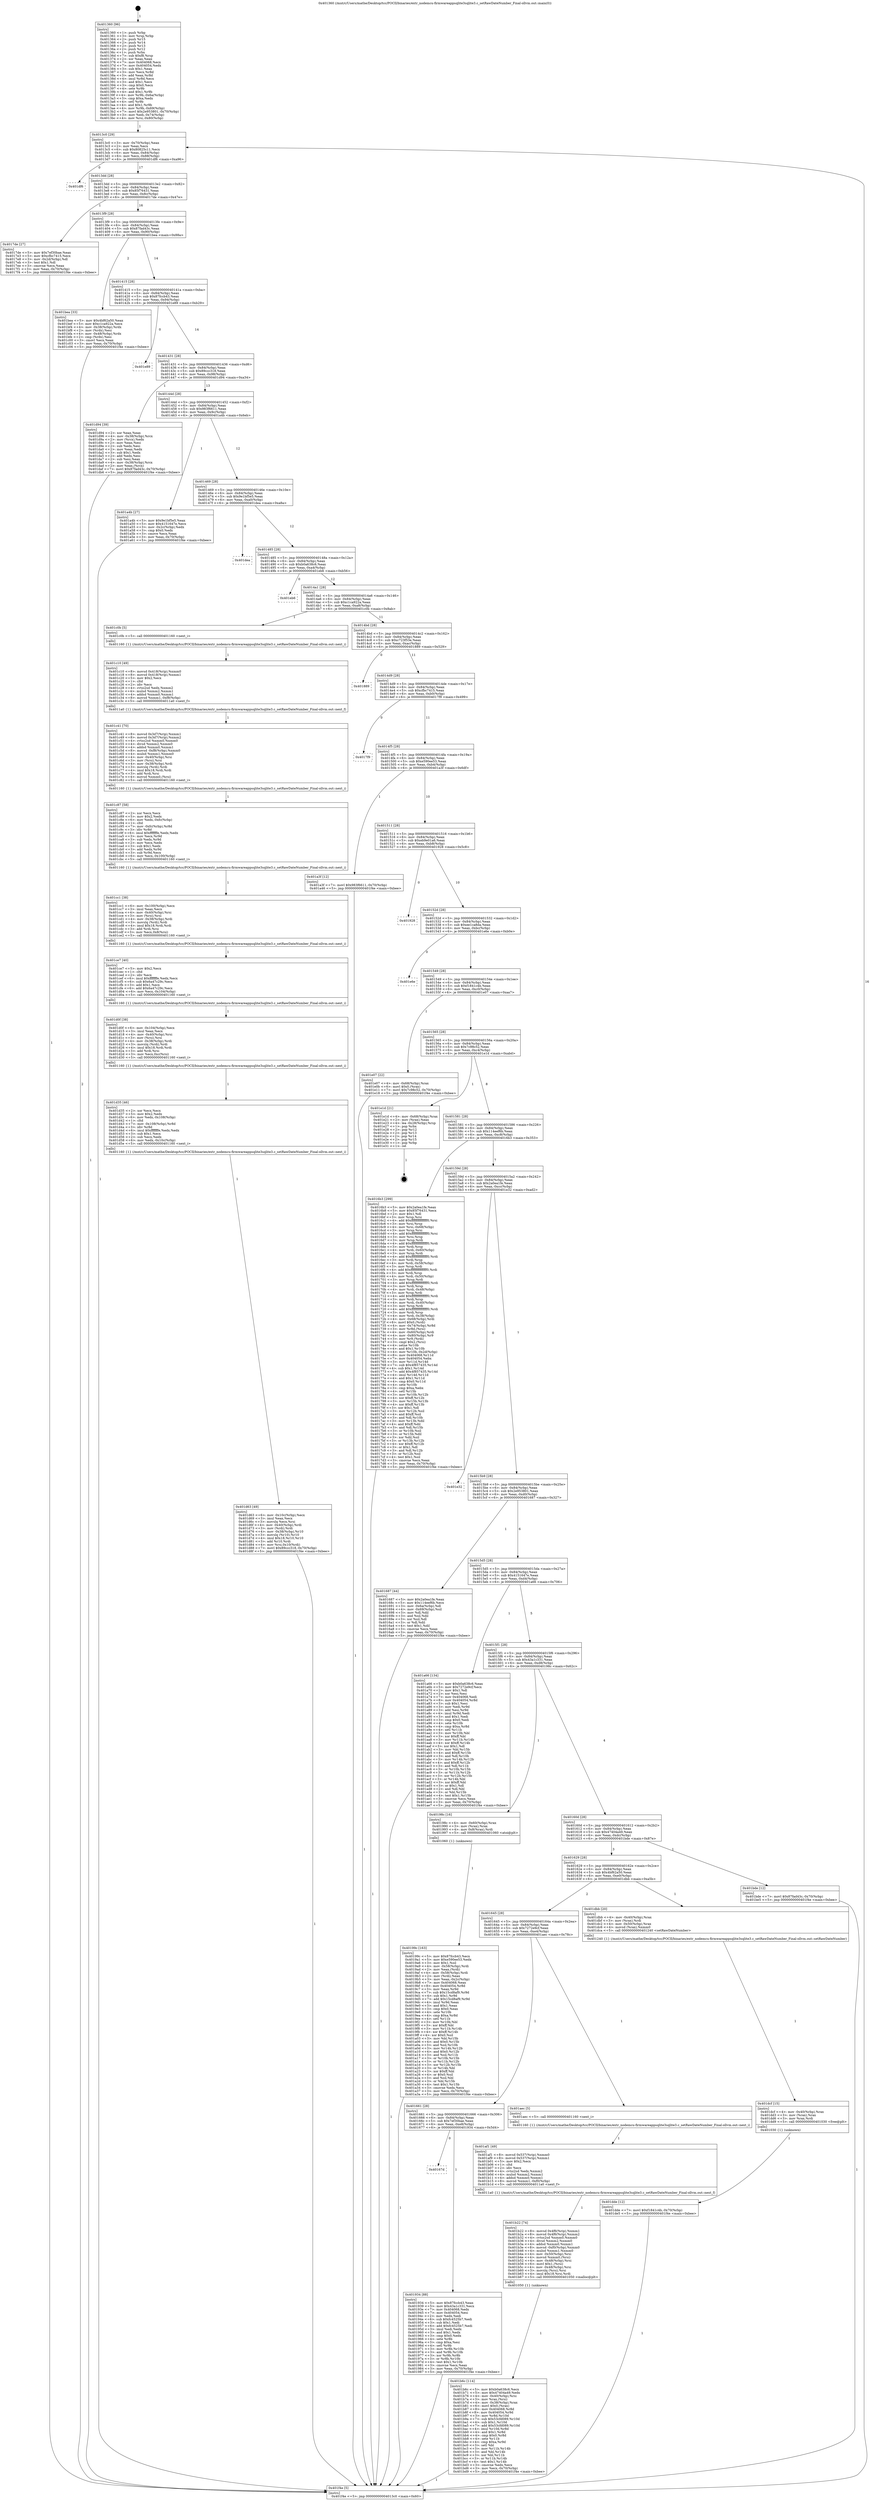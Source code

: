 digraph "0x401360" {
  label = "0x401360 (/mnt/c/Users/mathe/Desktop/tcc/POCII/binaries/extr_nodemcu-firmwareappsqlite3sqlite3.c_setRawDateNumber_Final-ollvm.out::main(0))"
  labelloc = "t"
  node[shape=record]

  Entry [label="",width=0.3,height=0.3,shape=circle,fillcolor=black,style=filled]
  "0x4013c0" [label="{
     0x4013c0 [29]\l
     | [instrs]\l
     &nbsp;&nbsp;0x4013c0 \<+3\>: mov -0x70(%rbp),%eax\l
     &nbsp;&nbsp;0x4013c3 \<+2\>: mov %eax,%ecx\l
     &nbsp;&nbsp;0x4013c5 \<+6\>: sub $0x80825c11,%ecx\l
     &nbsp;&nbsp;0x4013cb \<+6\>: mov %eax,-0x84(%rbp)\l
     &nbsp;&nbsp;0x4013d1 \<+6\>: mov %ecx,-0x88(%rbp)\l
     &nbsp;&nbsp;0x4013d7 \<+6\>: je 0000000000401df6 \<main+0xa96\>\l
  }"]
  "0x401df6" [label="{
     0x401df6\l
  }", style=dashed]
  "0x4013dd" [label="{
     0x4013dd [28]\l
     | [instrs]\l
     &nbsp;&nbsp;0x4013dd \<+5\>: jmp 00000000004013e2 \<main+0x82\>\l
     &nbsp;&nbsp;0x4013e2 \<+6\>: mov -0x84(%rbp),%eax\l
     &nbsp;&nbsp;0x4013e8 \<+5\>: sub $0x85f76431,%eax\l
     &nbsp;&nbsp;0x4013ed \<+6\>: mov %eax,-0x8c(%rbp)\l
     &nbsp;&nbsp;0x4013f3 \<+6\>: je 00000000004017de \<main+0x47e\>\l
  }"]
  Exit [label="",width=0.3,height=0.3,shape=circle,fillcolor=black,style=filled,peripheries=2]
  "0x4017de" [label="{
     0x4017de [27]\l
     | [instrs]\l
     &nbsp;&nbsp;0x4017de \<+5\>: mov $0x7ef30bae,%eax\l
     &nbsp;&nbsp;0x4017e3 \<+5\>: mov $0xcfbc7415,%ecx\l
     &nbsp;&nbsp;0x4017e8 \<+3\>: mov -0x2d(%rbp),%dl\l
     &nbsp;&nbsp;0x4017eb \<+3\>: test $0x1,%dl\l
     &nbsp;&nbsp;0x4017ee \<+3\>: cmovne %ecx,%eax\l
     &nbsp;&nbsp;0x4017f1 \<+3\>: mov %eax,-0x70(%rbp)\l
     &nbsp;&nbsp;0x4017f4 \<+5\>: jmp 0000000000401f4e \<main+0xbee\>\l
  }"]
  "0x4013f9" [label="{
     0x4013f9 [28]\l
     | [instrs]\l
     &nbsp;&nbsp;0x4013f9 \<+5\>: jmp 00000000004013fe \<main+0x9e\>\l
     &nbsp;&nbsp;0x4013fe \<+6\>: mov -0x84(%rbp),%eax\l
     &nbsp;&nbsp;0x401404 \<+5\>: sub $0x87fad43c,%eax\l
     &nbsp;&nbsp;0x401409 \<+6\>: mov %eax,-0x90(%rbp)\l
     &nbsp;&nbsp;0x40140f \<+6\>: je 0000000000401bea \<main+0x88a\>\l
  }"]
  "0x401dde" [label="{
     0x401dde [12]\l
     | [instrs]\l
     &nbsp;&nbsp;0x401dde \<+7\>: movl $0xf1841c4b,-0x70(%rbp)\l
     &nbsp;&nbsp;0x401de5 \<+5\>: jmp 0000000000401f4e \<main+0xbee\>\l
  }"]
  "0x401bea" [label="{
     0x401bea [33]\l
     | [instrs]\l
     &nbsp;&nbsp;0x401bea \<+5\>: mov $0x4bf62a50,%eax\l
     &nbsp;&nbsp;0x401bef \<+5\>: mov $0xc1ca922a,%ecx\l
     &nbsp;&nbsp;0x401bf4 \<+4\>: mov -0x38(%rbp),%rdx\l
     &nbsp;&nbsp;0x401bf8 \<+2\>: mov (%rdx),%esi\l
     &nbsp;&nbsp;0x401bfa \<+4\>: mov -0x48(%rbp),%rdx\l
     &nbsp;&nbsp;0x401bfe \<+2\>: cmp (%rdx),%esi\l
     &nbsp;&nbsp;0x401c00 \<+3\>: cmovl %ecx,%eax\l
     &nbsp;&nbsp;0x401c03 \<+3\>: mov %eax,-0x70(%rbp)\l
     &nbsp;&nbsp;0x401c06 \<+5\>: jmp 0000000000401f4e \<main+0xbee\>\l
  }"]
  "0x401415" [label="{
     0x401415 [28]\l
     | [instrs]\l
     &nbsp;&nbsp;0x401415 \<+5\>: jmp 000000000040141a \<main+0xba\>\l
     &nbsp;&nbsp;0x40141a \<+6\>: mov -0x84(%rbp),%eax\l
     &nbsp;&nbsp;0x401420 \<+5\>: sub $0x87fccb43,%eax\l
     &nbsp;&nbsp;0x401425 \<+6\>: mov %eax,-0x94(%rbp)\l
     &nbsp;&nbsp;0x40142b \<+6\>: je 0000000000401e89 \<main+0xb29\>\l
  }"]
  "0x401dcf" [label="{
     0x401dcf [15]\l
     | [instrs]\l
     &nbsp;&nbsp;0x401dcf \<+4\>: mov -0x40(%rbp),%rax\l
     &nbsp;&nbsp;0x401dd3 \<+3\>: mov (%rax),%rax\l
     &nbsp;&nbsp;0x401dd6 \<+3\>: mov %rax,%rdi\l
     &nbsp;&nbsp;0x401dd9 \<+5\>: call 0000000000401030 \<free@plt\>\l
     | [calls]\l
     &nbsp;&nbsp;0x401030 \{1\} (unknown)\l
  }"]
  "0x401e89" [label="{
     0x401e89\l
  }", style=dashed]
  "0x401431" [label="{
     0x401431 [28]\l
     | [instrs]\l
     &nbsp;&nbsp;0x401431 \<+5\>: jmp 0000000000401436 \<main+0xd6\>\l
     &nbsp;&nbsp;0x401436 \<+6\>: mov -0x84(%rbp),%eax\l
     &nbsp;&nbsp;0x40143c \<+5\>: sub $0x89ccc318,%eax\l
     &nbsp;&nbsp;0x401441 \<+6\>: mov %eax,-0x98(%rbp)\l
     &nbsp;&nbsp;0x401447 \<+6\>: je 0000000000401d94 \<main+0xa34\>\l
  }"]
  "0x401d63" [label="{
     0x401d63 [49]\l
     | [instrs]\l
     &nbsp;&nbsp;0x401d63 \<+6\>: mov -0x10c(%rbp),%ecx\l
     &nbsp;&nbsp;0x401d69 \<+3\>: imul %eax,%ecx\l
     &nbsp;&nbsp;0x401d6c \<+3\>: movslq %ecx,%rsi\l
     &nbsp;&nbsp;0x401d6f \<+4\>: mov -0x40(%rbp),%rdi\l
     &nbsp;&nbsp;0x401d73 \<+3\>: mov (%rdi),%rdi\l
     &nbsp;&nbsp;0x401d76 \<+4\>: mov -0x38(%rbp),%r10\l
     &nbsp;&nbsp;0x401d7a \<+3\>: movslq (%r10),%r10\l
     &nbsp;&nbsp;0x401d7d \<+4\>: imul $0x18,%r10,%r10\l
     &nbsp;&nbsp;0x401d81 \<+3\>: add %r10,%rdi\l
     &nbsp;&nbsp;0x401d84 \<+4\>: mov %rsi,0x10(%rdi)\l
     &nbsp;&nbsp;0x401d88 \<+7\>: movl $0x89ccc318,-0x70(%rbp)\l
     &nbsp;&nbsp;0x401d8f \<+5\>: jmp 0000000000401f4e \<main+0xbee\>\l
  }"]
  "0x401d94" [label="{
     0x401d94 [39]\l
     | [instrs]\l
     &nbsp;&nbsp;0x401d94 \<+2\>: xor %eax,%eax\l
     &nbsp;&nbsp;0x401d96 \<+4\>: mov -0x38(%rbp),%rcx\l
     &nbsp;&nbsp;0x401d9a \<+2\>: mov (%rcx),%edx\l
     &nbsp;&nbsp;0x401d9c \<+2\>: mov %eax,%esi\l
     &nbsp;&nbsp;0x401d9e \<+2\>: sub %edx,%esi\l
     &nbsp;&nbsp;0x401da0 \<+2\>: mov %eax,%edx\l
     &nbsp;&nbsp;0x401da2 \<+3\>: sub $0x1,%edx\l
     &nbsp;&nbsp;0x401da5 \<+2\>: add %edx,%esi\l
     &nbsp;&nbsp;0x401da7 \<+2\>: sub %esi,%eax\l
     &nbsp;&nbsp;0x401da9 \<+4\>: mov -0x38(%rbp),%rcx\l
     &nbsp;&nbsp;0x401dad \<+2\>: mov %eax,(%rcx)\l
     &nbsp;&nbsp;0x401daf \<+7\>: movl $0x87fad43c,-0x70(%rbp)\l
     &nbsp;&nbsp;0x401db6 \<+5\>: jmp 0000000000401f4e \<main+0xbee\>\l
  }"]
  "0x40144d" [label="{
     0x40144d [28]\l
     | [instrs]\l
     &nbsp;&nbsp;0x40144d \<+5\>: jmp 0000000000401452 \<main+0xf2\>\l
     &nbsp;&nbsp;0x401452 \<+6\>: mov -0x84(%rbp),%eax\l
     &nbsp;&nbsp;0x401458 \<+5\>: sub $0x983f6611,%eax\l
     &nbsp;&nbsp;0x40145d \<+6\>: mov %eax,-0x9c(%rbp)\l
     &nbsp;&nbsp;0x401463 \<+6\>: je 0000000000401a4b \<main+0x6eb\>\l
  }"]
  "0x401d35" [label="{
     0x401d35 [46]\l
     | [instrs]\l
     &nbsp;&nbsp;0x401d35 \<+2\>: xor %ecx,%ecx\l
     &nbsp;&nbsp;0x401d37 \<+5\>: mov $0x2,%edx\l
     &nbsp;&nbsp;0x401d3c \<+6\>: mov %edx,-0x108(%rbp)\l
     &nbsp;&nbsp;0x401d42 \<+1\>: cltd\l
     &nbsp;&nbsp;0x401d43 \<+7\>: mov -0x108(%rbp),%r8d\l
     &nbsp;&nbsp;0x401d4a \<+3\>: idiv %r8d\l
     &nbsp;&nbsp;0x401d4d \<+6\>: imul $0xfffffffe,%edx,%edx\l
     &nbsp;&nbsp;0x401d53 \<+3\>: sub $0x1,%ecx\l
     &nbsp;&nbsp;0x401d56 \<+2\>: sub %ecx,%edx\l
     &nbsp;&nbsp;0x401d58 \<+6\>: mov %edx,-0x10c(%rbp)\l
     &nbsp;&nbsp;0x401d5e \<+5\>: call 0000000000401160 \<next_i\>\l
     | [calls]\l
     &nbsp;&nbsp;0x401160 \{1\} (/mnt/c/Users/mathe/Desktop/tcc/POCII/binaries/extr_nodemcu-firmwareappsqlite3sqlite3.c_setRawDateNumber_Final-ollvm.out::next_i)\l
  }"]
  "0x401a4b" [label="{
     0x401a4b [27]\l
     | [instrs]\l
     &nbsp;&nbsp;0x401a4b \<+5\>: mov $0x9e1bf5e5,%eax\l
     &nbsp;&nbsp;0x401a50 \<+5\>: mov $0x4151647e,%ecx\l
     &nbsp;&nbsp;0x401a55 \<+3\>: mov -0x2c(%rbp),%edx\l
     &nbsp;&nbsp;0x401a58 \<+3\>: cmp $0x0,%edx\l
     &nbsp;&nbsp;0x401a5b \<+3\>: cmove %ecx,%eax\l
     &nbsp;&nbsp;0x401a5e \<+3\>: mov %eax,-0x70(%rbp)\l
     &nbsp;&nbsp;0x401a61 \<+5\>: jmp 0000000000401f4e \<main+0xbee\>\l
  }"]
  "0x401469" [label="{
     0x401469 [28]\l
     | [instrs]\l
     &nbsp;&nbsp;0x401469 \<+5\>: jmp 000000000040146e \<main+0x10e\>\l
     &nbsp;&nbsp;0x40146e \<+6\>: mov -0x84(%rbp),%eax\l
     &nbsp;&nbsp;0x401474 \<+5\>: sub $0x9e1bf5e5,%eax\l
     &nbsp;&nbsp;0x401479 \<+6\>: mov %eax,-0xa0(%rbp)\l
     &nbsp;&nbsp;0x40147f \<+6\>: je 0000000000401dea \<main+0xa8a\>\l
  }"]
  "0x401d0f" [label="{
     0x401d0f [38]\l
     | [instrs]\l
     &nbsp;&nbsp;0x401d0f \<+6\>: mov -0x104(%rbp),%ecx\l
     &nbsp;&nbsp;0x401d15 \<+3\>: imul %eax,%ecx\l
     &nbsp;&nbsp;0x401d18 \<+4\>: mov -0x40(%rbp),%rsi\l
     &nbsp;&nbsp;0x401d1c \<+3\>: mov (%rsi),%rsi\l
     &nbsp;&nbsp;0x401d1f \<+4\>: mov -0x38(%rbp),%rdi\l
     &nbsp;&nbsp;0x401d23 \<+3\>: movslq (%rdi),%rdi\l
     &nbsp;&nbsp;0x401d26 \<+4\>: imul $0x18,%rdi,%rdi\l
     &nbsp;&nbsp;0x401d2a \<+3\>: add %rdi,%rsi\l
     &nbsp;&nbsp;0x401d2d \<+3\>: mov %ecx,0xc(%rsi)\l
     &nbsp;&nbsp;0x401d30 \<+5\>: call 0000000000401160 \<next_i\>\l
     | [calls]\l
     &nbsp;&nbsp;0x401160 \{1\} (/mnt/c/Users/mathe/Desktop/tcc/POCII/binaries/extr_nodemcu-firmwareappsqlite3sqlite3.c_setRawDateNumber_Final-ollvm.out::next_i)\l
  }"]
  "0x401dea" [label="{
     0x401dea\l
  }", style=dashed]
  "0x401485" [label="{
     0x401485 [28]\l
     | [instrs]\l
     &nbsp;&nbsp;0x401485 \<+5\>: jmp 000000000040148a \<main+0x12a\>\l
     &nbsp;&nbsp;0x40148a \<+6\>: mov -0x84(%rbp),%eax\l
     &nbsp;&nbsp;0x401490 \<+5\>: sub $0xb0a638c6,%eax\l
     &nbsp;&nbsp;0x401495 \<+6\>: mov %eax,-0xa4(%rbp)\l
     &nbsp;&nbsp;0x40149b \<+6\>: je 0000000000401eb6 \<main+0xb56\>\l
  }"]
  "0x401ce7" [label="{
     0x401ce7 [40]\l
     | [instrs]\l
     &nbsp;&nbsp;0x401ce7 \<+5\>: mov $0x2,%ecx\l
     &nbsp;&nbsp;0x401cec \<+1\>: cltd\l
     &nbsp;&nbsp;0x401ced \<+2\>: idiv %ecx\l
     &nbsp;&nbsp;0x401cef \<+6\>: imul $0xfffffffe,%edx,%ecx\l
     &nbsp;&nbsp;0x401cf5 \<+6\>: sub $0x6a47c29c,%ecx\l
     &nbsp;&nbsp;0x401cfb \<+3\>: add $0x1,%ecx\l
     &nbsp;&nbsp;0x401cfe \<+6\>: add $0x6a47c29c,%ecx\l
     &nbsp;&nbsp;0x401d04 \<+6\>: mov %ecx,-0x104(%rbp)\l
     &nbsp;&nbsp;0x401d0a \<+5\>: call 0000000000401160 \<next_i\>\l
     | [calls]\l
     &nbsp;&nbsp;0x401160 \{1\} (/mnt/c/Users/mathe/Desktop/tcc/POCII/binaries/extr_nodemcu-firmwareappsqlite3sqlite3.c_setRawDateNumber_Final-ollvm.out::next_i)\l
  }"]
  "0x401eb6" [label="{
     0x401eb6\l
  }", style=dashed]
  "0x4014a1" [label="{
     0x4014a1 [28]\l
     | [instrs]\l
     &nbsp;&nbsp;0x4014a1 \<+5\>: jmp 00000000004014a6 \<main+0x146\>\l
     &nbsp;&nbsp;0x4014a6 \<+6\>: mov -0x84(%rbp),%eax\l
     &nbsp;&nbsp;0x4014ac \<+5\>: sub $0xc1ca922a,%eax\l
     &nbsp;&nbsp;0x4014b1 \<+6\>: mov %eax,-0xa8(%rbp)\l
     &nbsp;&nbsp;0x4014b7 \<+6\>: je 0000000000401c0b \<main+0x8ab\>\l
  }"]
  "0x401cc1" [label="{
     0x401cc1 [38]\l
     | [instrs]\l
     &nbsp;&nbsp;0x401cc1 \<+6\>: mov -0x100(%rbp),%ecx\l
     &nbsp;&nbsp;0x401cc7 \<+3\>: imul %eax,%ecx\l
     &nbsp;&nbsp;0x401cca \<+4\>: mov -0x40(%rbp),%rsi\l
     &nbsp;&nbsp;0x401cce \<+3\>: mov (%rsi),%rsi\l
     &nbsp;&nbsp;0x401cd1 \<+4\>: mov -0x38(%rbp),%rdi\l
     &nbsp;&nbsp;0x401cd5 \<+3\>: movslq (%rdi),%rdi\l
     &nbsp;&nbsp;0x401cd8 \<+4\>: imul $0x18,%rdi,%rdi\l
     &nbsp;&nbsp;0x401cdc \<+3\>: add %rdi,%rsi\l
     &nbsp;&nbsp;0x401cdf \<+3\>: mov %ecx,0x8(%rsi)\l
     &nbsp;&nbsp;0x401ce2 \<+5\>: call 0000000000401160 \<next_i\>\l
     | [calls]\l
     &nbsp;&nbsp;0x401160 \{1\} (/mnt/c/Users/mathe/Desktop/tcc/POCII/binaries/extr_nodemcu-firmwareappsqlite3sqlite3.c_setRawDateNumber_Final-ollvm.out::next_i)\l
  }"]
  "0x401c0b" [label="{
     0x401c0b [5]\l
     | [instrs]\l
     &nbsp;&nbsp;0x401c0b \<+5\>: call 0000000000401160 \<next_i\>\l
     | [calls]\l
     &nbsp;&nbsp;0x401160 \{1\} (/mnt/c/Users/mathe/Desktop/tcc/POCII/binaries/extr_nodemcu-firmwareappsqlite3sqlite3.c_setRawDateNumber_Final-ollvm.out::next_i)\l
  }"]
  "0x4014bd" [label="{
     0x4014bd [28]\l
     | [instrs]\l
     &nbsp;&nbsp;0x4014bd \<+5\>: jmp 00000000004014c2 \<main+0x162\>\l
     &nbsp;&nbsp;0x4014c2 \<+6\>: mov -0x84(%rbp),%eax\l
     &nbsp;&nbsp;0x4014c8 \<+5\>: sub $0xc723f53e,%eax\l
     &nbsp;&nbsp;0x4014cd \<+6\>: mov %eax,-0xac(%rbp)\l
     &nbsp;&nbsp;0x4014d3 \<+6\>: je 0000000000401889 \<main+0x529\>\l
  }"]
  "0x401c87" [label="{
     0x401c87 [58]\l
     | [instrs]\l
     &nbsp;&nbsp;0x401c87 \<+2\>: xor %ecx,%ecx\l
     &nbsp;&nbsp;0x401c89 \<+5\>: mov $0x2,%edx\l
     &nbsp;&nbsp;0x401c8e \<+6\>: mov %edx,-0xfc(%rbp)\l
     &nbsp;&nbsp;0x401c94 \<+1\>: cltd\l
     &nbsp;&nbsp;0x401c95 \<+7\>: mov -0xfc(%rbp),%r8d\l
     &nbsp;&nbsp;0x401c9c \<+3\>: idiv %r8d\l
     &nbsp;&nbsp;0x401c9f \<+6\>: imul $0xfffffffe,%edx,%edx\l
     &nbsp;&nbsp;0x401ca5 \<+3\>: mov %ecx,%r9d\l
     &nbsp;&nbsp;0x401ca8 \<+3\>: sub %edx,%r9d\l
     &nbsp;&nbsp;0x401cab \<+2\>: mov %ecx,%edx\l
     &nbsp;&nbsp;0x401cad \<+3\>: sub $0x1,%edx\l
     &nbsp;&nbsp;0x401cb0 \<+3\>: add %edx,%r9d\l
     &nbsp;&nbsp;0x401cb3 \<+3\>: sub %r9d,%ecx\l
     &nbsp;&nbsp;0x401cb6 \<+6\>: mov %ecx,-0x100(%rbp)\l
     &nbsp;&nbsp;0x401cbc \<+5\>: call 0000000000401160 \<next_i\>\l
     | [calls]\l
     &nbsp;&nbsp;0x401160 \{1\} (/mnt/c/Users/mathe/Desktop/tcc/POCII/binaries/extr_nodemcu-firmwareappsqlite3sqlite3.c_setRawDateNumber_Final-ollvm.out::next_i)\l
  }"]
  "0x401889" [label="{
     0x401889\l
  }", style=dashed]
  "0x4014d9" [label="{
     0x4014d9 [28]\l
     | [instrs]\l
     &nbsp;&nbsp;0x4014d9 \<+5\>: jmp 00000000004014de \<main+0x17e\>\l
     &nbsp;&nbsp;0x4014de \<+6\>: mov -0x84(%rbp),%eax\l
     &nbsp;&nbsp;0x4014e4 \<+5\>: sub $0xcfbc7415,%eax\l
     &nbsp;&nbsp;0x4014e9 \<+6\>: mov %eax,-0xb0(%rbp)\l
     &nbsp;&nbsp;0x4014ef \<+6\>: je 00000000004017f9 \<main+0x499\>\l
  }"]
  "0x401c41" [label="{
     0x401c41 [70]\l
     | [instrs]\l
     &nbsp;&nbsp;0x401c41 \<+8\>: movsd 0x3d7(%rip),%xmm1\l
     &nbsp;&nbsp;0x401c49 \<+8\>: movsd 0x3d7(%rip),%xmm2\l
     &nbsp;&nbsp;0x401c51 \<+4\>: cvtss2sd %xmm0,%xmm0\l
     &nbsp;&nbsp;0x401c55 \<+4\>: divsd %xmm2,%xmm0\l
     &nbsp;&nbsp;0x401c59 \<+4\>: addsd %xmm0,%xmm1\l
     &nbsp;&nbsp;0x401c5d \<+8\>: movsd -0xf8(%rbp),%xmm0\l
     &nbsp;&nbsp;0x401c65 \<+4\>: mulsd %xmm1,%xmm0\l
     &nbsp;&nbsp;0x401c69 \<+4\>: mov -0x40(%rbp),%rsi\l
     &nbsp;&nbsp;0x401c6d \<+3\>: mov (%rsi),%rsi\l
     &nbsp;&nbsp;0x401c70 \<+4\>: mov -0x38(%rbp),%rdi\l
     &nbsp;&nbsp;0x401c74 \<+3\>: movslq (%rdi),%rdi\l
     &nbsp;&nbsp;0x401c77 \<+4\>: imul $0x18,%rdi,%rdi\l
     &nbsp;&nbsp;0x401c7b \<+3\>: add %rdi,%rsi\l
     &nbsp;&nbsp;0x401c7e \<+4\>: movsd %xmm0,(%rsi)\l
     &nbsp;&nbsp;0x401c82 \<+5\>: call 0000000000401160 \<next_i\>\l
     | [calls]\l
     &nbsp;&nbsp;0x401160 \{1\} (/mnt/c/Users/mathe/Desktop/tcc/POCII/binaries/extr_nodemcu-firmwareappsqlite3sqlite3.c_setRawDateNumber_Final-ollvm.out::next_i)\l
  }"]
  "0x4017f9" [label="{
     0x4017f9\l
  }", style=dashed]
  "0x4014f5" [label="{
     0x4014f5 [28]\l
     | [instrs]\l
     &nbsp;&nbsp;0x4014f5 \<+5\>: jmp 00000000004014fa \<main+0x19a\>\l
     &nbsp;&nbsp;0x4014fa \<+6\>: mov -0x84(%rbp),%eax\l
     &nbsp;&nbsp;0x401500 \<+5\>: sub $0xe590ee53,%eax\l
     &nbsp;&nbsp;0x401505 \<+6\>: mov %eax,-0xb4(%rbp)\l
     &nbsp;&nbsp;0x40150b \<+6\>: je 0000000000401a3f \<main+0x6df\>\l
  }"]
  "0x401c10" [label="{
     0x401c10 [49]\l
     | [instrs]\l
     &nbsp;&nbsp;0x401c10 \<+8\>: movsd 0x418(%rip),%xmm0\l
     &nbsp;&nbsp;0x401c18 \<+8\>: movsd 0x418(%rip),%xmm1\l
     &nbsp;&nbsp;0x401c20 \<+5\>: mov $0x2,%ecx\l
     &nbsp;&nbsp;0x401c25 \<+1\>: cltd\l
     &nbsp;&nbsp;0x401c26 \<+2\>: idiv %ecx\l
     &nbsp;&nbsp;0x401c28 \<+4\>: cvtsi2sd %edx,%xmm2\l
     &nbsp;&nbsp;0x401c2c \<+4\>: mulsd %xmm2,%xmm1\l
     &nbsp;&nbsp;0x401c30 \<+4\>: addsd %xmm0,%xmm1\l
     &nbsp;&nbsp;0x401c34 \<+8\>: movsd %xmm1,-0xf8(%rbp)\l
     &nbsp;&nbsp;0x401c3c \<+5\>: call 00000000004011a0 \<next_f\>\l
     | [calls]\l
     &nbsp;&nbsp;0x4011a0 \{1\} (/mnt/c/Users/mathe/Desktop/tcc/POCII/binaries/extr_nodemcu-firmwareappsqlite3sqlite3.c_setRawDateNumber_Final-ollvm.out::next_f)\l
  }"]
  "0x401a3f" [label="{
     0x401a3f [12]\l
     | [instrs]\l
     &nbsp;&nbsp;0x401a3f \<+7\>: movl $0x983f6611,-0x70(%rbp)\l
     &nbsp;&nbsp;0x401a46 \<+5\>: jmp 0000000000401f4e \<main+0xbee\>\l
  }"]
  "0x401511" [label="{
     0x401511 [28]\l
     | [instrs]\l
     &nbsp;&nbsp;0x401511 \<+5\>: jmp 0000000000401516 \<main+0x1b6\>\l
     &nbsp;&nbsp;0x401516 \<+6\>: mov -0x84(%rbp),%eax\l
     &nbsp;&nbsp;0x40151c \<+5\>: sub $0xeb9e01a6,%eax\l
     &nbsp;&nbsp;0x401521 \<+6\>: mov %eax,-0xb8(%rbp)\l
     &nbsp;&nbsp;0x401527 \<+6\>: je 0000000000401928 \<main+0x5c8\>\l
  }"]
  "0x401b6c" [label="{
     0x401b6c [114]\l
     | [instrs]\l
     &nbsp;&nbsp;0x401b6c \<+5\>: mov $0xb0a638c6,%ecx\l
     &nbsp;&nbsp;0x401b71 \<+5\>: mov $0x47404a49,%edx\l
     &nbsp;&nbsp;0x401b76 \<+4\>: mov -0x40(%rbp),%rsi\l
     &nbsp;&nbsp;0x401b7a \<+3\>: mov %rax,(%rsi)\l
     &nbsp;&nbsp;0x401b7d \<+4\>: mov -0x38(%rbp),%rax\l
     &nbsp;&nbsp;0x401b81 \<+6\>: movl $0x0,(%rax)\l
     &nbsp;&nbsp;0x401b87 \<+8\>: mov 0x404068,%r8d\l
     &nbsp;&nbsp;0x401b8f \<+8\>: mov 0x404054,%r9d\l
     &nbsp;&nbsp;0x401b97 \<+3\>: mov %r8d,%r10d\l
     &nbsp;&nbsp;0x401b9a \<+7\>: sub $0x53cfd089,%r10d\l
     &nbsp;&nbsp;0x401ba1 \<+4\>: sub $0x1,%r10d\l
     &nbsp;&nbsp;0x401ba5 \<+7\>: add $0x53cfd089,%r10d\l
     &nbsp;&nbsp;0x401bac \<+4\>: imul %r10d,%r8d\l
     &nbsp;&nbsp;0x401bb0 \<+4\>: and $0x1,%r8d\l
     &nbsp;&nbsp;0x401bb4 \<+4\>: cmp $0x0,%r8d\l
     &nbsp;&nbsp;0x401bb8 \<+4\>: sete %r11b\l
     &nbsp;&nbsp;0x401bbc \<+4\>: cmp $0xa,%r9d\l
     &nbsp;&nbsp;0x401bc0 \<+3\>: setl %bl\l
     &nbsp;&nbsp;0x401bc3 \<+3\>: mov %r11b,%r14b\l
     &nbsp;&nbsp;0x401bc6 \<+3\>: and %bl,%r14b\l
     &nbsp;&nbsp;0x401bc9 \<+3\>: xor %bl,%r11b\l
     &nbsp;&nbsp;0x401bcc \<+3\>: or %r11b,%r14b\l
     &nbsp;&nbsp;0x401bcf \<+4\>: test $0x1,%r14b\l
     &nbsp;&nbsp;0x401bd3 \<+3\>: cmovne %edx,%ecx\l
     &nbsp;&nbsp;0x401bd6 \<+3\>: mov %ecx,-0x70(%rbp)\l
     &nbsp;&nbsp;0x401bd9 \<+5\>: jmp 0000000000401f4e \<main+0xbee\>\l
  }"]
  "0x401928" [label="{
     0x401928\l
  }", style=dashed]
  "0x40152d" [label="{
     0x40152d [28]\l
     | [instrs]\l
     &nbsp;&nbsp;0x40152d \<+5\>: jmp 0000000000401532 \<main+0x1d2\>\l
     &nbsp;&nbsp;0x401532 \<+6\>: mov -0x84(%rbp),%eax\l
     &nbsp;&nbsp;0x401538 \<+5\>: sub $0xee1ca8da,%eax\l
     &nbsp;&nbsp;0x40153d \<+6\>: mov %eax,-0xbc(%rbp)\l
     &nbsp;&nbsp;0x401543 \<+6\>: je 0000000000401e6e \<main+0xb0e\>\l
  }"]
  "0x401b22" [label="{
     0x401b22 [74]\l
     | [instrs]\l
     &nbsp;&nbsp;0x401b22 \<+8\>: movsd 0x4f6(%rip),%xmm1\l
     &nbsp;&nbsp;0x401b2a \<+8\>: movsd 0x4f6(%rip),%xmm2\l
     &nbsp;&nbsp;0x401b32 \<+4\>: cvtss2sd %xmm0,%xmm0\l
     &nbsp;&nbsp;0x401b36 \<+4\>: divsd %xmm2,%xmm0\l
     &nbsp;&nbsp;0x401b3a \<+4\>: addsd %xmm0,%xmm1\l
     &nbsp;&nbsp;0x401b3e \<+8\>: movsd -0xf0(%rbp),%xmm0\l
     &nbsp;&nbsp;0x401b46 \<+4\>: mulsd %xmm1,%xmm0\l
     &nbsp;&nbsp;0x401b4a \<+4\>: mov -0x50(%rbp),%rsi\l
     &nbsp;&nbsp;0x401b4e \<+4\>: movsd %xmm0,(%rsi)\l
     &nbsp;&nbsp;0x401b52 \<+4\>: mov -0x48(%rbp),%rsi\l
     &nbsp;&nbsp;0x401b56 \<+6\>: movl $0x1,(%rsi)\l
     &nbsp;&nbsp;0x401b5c \<+4\>: mov -0x48(%rbp),%rsi\l
     &nbsp;&nbsp;0x401b60 \<+3\>: movslq (%rsi),%rsi\l
     &nbsp;&nbsp;0x401b63 \<+4\>: imul $0x18,%rsi,%rdi\l
     &nbsp;&nbsp;0x401b67 \<+5\>: call 0000000000401050 \<malloc@plt\>\l
     | [calls]\l
     &nbsp;&nbsp;0x401050 \{1\} (unknown)\l
  }"]
  "0x401e6e" [label="{
     0x401e6e\l
  }", style=dashed]
  "0x401549" [label="{
     0x401549 [28]\l
     | [instrs]\l
     &nbsp;&nbsp;0x401549 \<+5\>: jmp 000000000040154e \<main+0x1ee\>\l
     &nbsp;&nbsp;0x40154e \<+6\>: mov -0x84(%rbp),%eax\l
     &nbsp;&nbsp;0x401554 \<+5\>: sub $0xf1841c4b,%eax\l
     &nbsp;&nbsp;0x401559 \<+6\>: mov %eax,-0xc0(%rbp)\l
     &nbsp;&nbsp;0x40155f \<+6\>: je 0000000000401e07 \<main+0xaa7\>\l
  }"]
  "0x401af1" [label="{
     0x401af1 [49]\l
     | [instrs]\l
     &nbsp;&nbsp;0x401af1 \<+8\>: movsd 0x537(%rip),%xmm0\l
     &nbsp;&nbsp;0x401af9 \<+8\>: movsd 0x537(%rip),%xmm1\l
     &nbsp;&nbsp;0x401b01 \<+5\>: mov $0x2,%ecx\l
     &nbsp;&nbsp;0x401b06 \<+1\>: cltd\l
     &nbsp;&nbsp;0x401b07 \<+2\>: idiv %ecx\l
     &nbsp;&nbsp;0x401b09 \<+4\>: cvtsi2sd %edx,%xmm2\l
     &nbsp;&nbsp;0x401b0d \<+4\>: mulsd %xmm2,%xmm1\l
     &nbsp;&nbsp;0x401b11 \<+4\>: addsd %xmm0,%xmm1\l
     &nbsp;&nbsp;0x401b15 \<+8\>: movsd %xmm1,-0xf0(%rbp)\l
     &nbsp;&nbsp;0x401b1d \<+5\>: call 00000000004011a0 \<next_f\>\l
     | [calls]\l
     &nbsp;&nbsp;0x4011a0 \{1\} (/mnt/c/Users/mathe/Desktop/tcc/POCII/binaries/extr_nodemcu-firmwareappsqlite3sqlite3.c_setRawDateNumber_Final-ollvm.out::next_f)\l
  }"]
  "0x401e07" [label="{
     0x401e07 [22]\l
     | [instrs]\l
     &nbsp;&nbsp;0x401e07 \<+4\>: mov -0x68(%rbp),%rax\l
     &nbsp;&nbsp;0x401e0b \<+6\>: movl $0x0,(%rax)\l
     &nbsp;&nbsp;0x401e11 \<+7\>: movl $0x7c98c52,-0x70(%rbp)\l
     &nbsp;&nbsp;0x401e18 \<+5\>: jmp 0000000000401f4e \<main+0xbee\>\l
  }"]
  "0x401565" [label="{
     0x401565 [28]\l
     | [instrs]\l
     &nbsp;&nbsp;0x401565 \<+5\>: jmp 000000000040156a \<main+0x20a\>\l
     &nbsp;&nbsp;0x40156a \<+6\>: mov -0x84(%rbp),%eax\l
     &nbsp;&nbsp;0x401570 \<+5\>: sub $0x7c98c52,%eax\l
     &nbsp;&nbsp;0x401575 \<+6\>: mov %eax,-0xc4(%rbp)\l
     &nbsp;&nbsp;0x40157b \<+6\>: je 0000000000401e1d \<main+0xabd\>\l
  }"]
  "0x40199c" [label="{
     0x40199c [163]\l
     | [instrs]\l
     &nbsp;&nbsp;0x40199c \<+5\>: mov $0x87fccb43,%ecx\l
     &nbsp;&nbsp;0x4019a1 \<+5\>: mov $0xe590ee53,%edx\l
     &nbsp;&nbsp;0x4019a6 \<+3\>: mov $0x1,%sil\l
     &nbsp;&nbsp;0x4019a9 \<+4\>: mov -0x58(%rbp),%rdi\l
     &nbsp;&nbsp;0x4019ad \<+2\>: mov %eax,(%rdi)\l
     &nbsp;&nbsp;0x4019af \<+4\>: mov -0x58(%rbp),%rdi\l
     &nbsp;&nbsp;0x4019b3 \<+2\>: mov (%rdi),%eax\l
     &nbsp;&nbsp;0x4019b5 \<+3\>: mov %eax,-0x2c(%rbp)\l
     &nbsp;&nbsp;0x4019b8 \<+7\>: mov 0x404068,%eax\l
     &nbsp;&nbsp;0x4019bf \<+8\>: mov 0x404054,%r8d\l
     &nbsp;&nbsp;0x4019c7 \<+3\>: mov %eax,%r9d\l
     &nbsp;&nbsp;0x4019ca \<+7\>: sub $0x15cd8af9,%r9d\l
     &nbsp;&nbsp;0x4019d1 \<+4\>: sub $0x1,%r9d\l
     &nbsp;&nbsp;0x4019d5 \<+7\>: add $0x15cd8af9,%r9d\l
     &nbsp;&nbsp;0x4019dc \<+4\>: imul %r9d,%eax\l
     &nbsp;&nbsp;0x4019e0 \<+3\>: and $0x1,%eax\l
     &nbsp;&nbsp;0x4019e3 \<+3\>: cmp $0x0,%eax\l
     &nbsp;&nbsp;0x4019e6 \<+4\>: sete %r10b\l
     &nbsp;&nbsp;0x4019ea \<+4\>: cmp $0xa,%r8d\l
     &nbsp;&nbsp;0x4019ee \<+4\>: setl %r11b\l
     &nbsp;&nbsp;0x4019f2 \<+3\>: mov %r10b,%bl\l
     &nbsp;&nbsp;0x4019f5 \<+3\>: xor $0xff,%bl\l
     &nbsp;&nbsp;0x4019f8 \<+3\>: mov %r11b,%r14b\l
     &nbsp;&nbsp;0x4019fb \<+4\>: xor $0xff,%r14b\l
     &nbsp;&nbsp;0x4019ff \<+4\>: xor $0x0,%sil\l
     &nbsp;&nbsp;0x401a03 \<+3\>: mov %bl,%r15b\l
     &nbsp;&nbsp;0x401a06 \<+4\>: and $0x0,%r15b\l
     &nbsp;&nbsp;0x401a0a \<+3\>: and %sil,%r10b\l
     &nbsp;&nbsp;0x401a0d \<+3\>: mov %r14b,%r12b\l
     &nbsp;&nbsp;0x401a10 \<+4\>: and $0x0,%r12b\l
     &nbsp;&nbsp;0x401a14 \<+3\>: and %sil,%r11b\l
     &nbsp;&nbsp;0x401a17 \<+3\>: or %r10b,%r15b\l
     &nbsp;&nbsp;0x401a1a \<+3\>: or %r11b,%r12b\l
     &nbsp;&nbsp;0x401a1d \<+3\>: xor %r12b,%r15b\l
     &nbsp;&nbsp;0x401a20 \<+3\>: or %r14b,%bl\l
     &nbsp;&nbsp;0x401a23 \<+3\>: xor $0xff,%bl\l
     &nbsp;&nbsp;0x401a26 \<+4\>: or $0x0,%sil\l
     &nbsp;&nbsp;0x401a2a \<+3\>: and %sil,%bl\l
     &nbsp;&nbsp;0x401a2d \<+3\>: or %bl,%r15b\l
     &nbsp;&nbsp;0x401a30 \<+4\>: test $0x1,%r15b\l
     &nbsp;&nbsp;0x401a34 \<+3\>: cmovne %edx,%ecx\l
     &nbsp;&nbsp;0x401a37 \<+3\>: mov %ecx,-0x70(%rbp)\l
     &nbsp;&nbsp;0x401a3a \<+5\>: jmp 0000000000401f4e \<main+0xbee\>\l
  }"]
  "0x401e1d" [label="{
     0x401e1d [21]\l
     | [instrs]\l
     &nbsp;&nbsp;0x401e1d \<+4\>: mov -0x68(%rbp),%rax\l
     &nbsp;&nbsp;0x401e21 \<+2\>: mov (%rax),%eax\l
     &nbsp;&nbsp;0x401e23 \<+4\>: lea -0x28(%rbp),%rsp\l
     &nbsp;&nbsp;0x401e27 \<+1\>: pop %rbx\l
     &nbsp;&nbsp;0x401e28 \<+2\>: pop %r12\l
     &nbsp;&nbsp;0x401e2a \<+2\>: pop %r13\l
     &nbsp;&nbsp;0x401e2c \<+2\>: pop %r14\l
     &nbsp;&nbsp;0x401e2e \<+2\>: pop %r15\l
     &nbsp;&nbsp;0x401e30 \<+1\>: pop %rbp\l
     &nbsp;&nbsp;0x401e31 \<+1\>: ret\l
  }"]
  "0x401581" [label="{
     0x401581 [28]\l
     | [instrs]\l
     &nbsp;&nbsp;0x401581 \<+5\>: jmp 0000000000401586 \<main+0x226\>\l
     &nbsp;&nbsp;0x401586 \<+6\>: mov -0x84(%rbp),%eax\l
     &nbsp;&nbsp;0x40158c \<+5\>: sub $0x114eef6b,%eax\l
     &nbsp;&nbsp;0x401591 \<+6\>: mov %eax,-0xc8(%rbp)\l
     &nbsp;&nbsp;0x401597 \<+6\>: je 00000000004016b3 \<main+0x353\>\l
  }"]
  "0x40167d" [label="{
     0x40167d\l
  }", style=dashed]
  "0x4016b3" [label="{
     0x4016b3 [299]\l
     | [instrs]\l
     &nbsp;&nbsp;0x4016b3 \<+5\>: mov $0x2a0ea1fe,%eax\l
     &nbsp;&nbsp;0x4016b8 \<+5\>: mov $0x85f76431,%ecx\l
     &nbsp;&nbsp;0x4016bd \<+2\>: mov $0x1,%dl\l
     &nbsp;&nbsp;0x4016bf \<+3\>: mov %rsp,%rsi\l
     &nbsp;&nbsp;0x4016c2 \<+4\>: add $0xfffffffffffffff0,%rsi\l
     &nbsp;&nbsp;0x4016c6 \<+3\>: mov %rsi,%rsp\l
     &nbsp;&nbsp;0x4016c9 \<+4\>: mov %rsi,-0x68(%rbp)\l
     &nbsp;&nbsp;0x4016cd \<+3\>: mov %rsp,%rsi\l
     &nbsp;&nbsp;0x4016d0 \<+4\>: add $0xfffffffffffffff0,%rsi\l
     &nbsp;&nbsp;0x4016d4 \<+3\>: mov %rsi,%rsp\l
     &nbsp;&nbsp;0x4016d7 \<+3\>: mov %rsp,%rdi\l
     &nbsp;&nbsp;0x4016da \<+4\>: add $0xfffffffffffffff0,%rdi\l
     &nbsp;&nbsp;0x4016de \<+3\>: mov %rdi,%rsp\l
     &nbsp;&nbsp;0x4016e1 \<+4\>: mov %rdi,-0x60(%rbp)\l
     &nbsp;&nbsp;0x4016e5 \<+3\>: mov %rsp,%rdi\l
     &nbsp;&nbsp;0x4016e8 \<+4\>: add $0xfffffffffffffff0,%rdi\l
     &nbsp;&nbsp;0x4016ec \<+3\>: mov %rdi,%rsp\l
     &nbsp;&nbsp;0x4016ef \<+4\>: mov %rdi,-0x58(%rbp)\l
     &nbsp;&nbsp;0x4016f3 \<+3\>: mov %rsp,%rdi\l
     &nbsp;&nbsp;0x4016f6 \<+4\>: add $0xfffffffffffffff0,%rdi\l
     &nbsp;&nbsp;0x4016fa \<+3\>: mov %rdi,%rsp\l
     &nbsp;&nbsp;0x4016fd \<+4\>: mov %rdi,-0x50(%rbp)\l
     &nbsp;&nbsp;0x401701 \<+3\>: mov %rsp,%rdi\l
     &nbsp;&nbsp;0x401704 \<+4\>: add $0xfffffffffffffff0,%rdi\l
     &nbsp;&nbsp;0x401708 \<+3\>: mov %rdi,%rsp\l
     &nbsp;&nbsp;0x40170b \<+4\>: mov %rdi,-0x48(%rbp)\l
     &nbsp;&nbsp;0x40170f \<+3\>: mov %rsp,%rdi\l
     &nbsp;&nbsp;0x401712 \<+4\>: add $0xfffffffffffffff0,%rdi\l
     &nbsp;&nbsp;0x401716 \<+3\>: mov %rdi,%rsp\l
     &nbsp;&nbsp;0x401719 \<+4\>: mov %rdi,-0x40(%rbp)\l
     &nbsp;&nbsp;0x40171d \<+3\>: mov %rsp,%rdi\l
     &nbsp;&nbsp;0x401720 \<+4\>: add $0xfffffffffffffff0,%rdi\l
     &nbsp;&nbsp;0x401724 \<+3\>: mov %rdi,%rsp\l
     &nbsp;&nbsp;0x401727 \<+4\>: mov %rdi,-0x38(%rbp)\l
     &nbsp;&nbsp;0x40172b \<+4\>: mov -0x68(%rbp),%rdi\l
     &nbsp;&nbsp;0x40172f \<+6\>: movl $0x0,(%rdi)\l
     &nbsp;&nbsp;0x401735 \<+4\>: mov -0x74(%rbp),%r8d\l
     &nbsp;&nbsp;0x401739 \<+3\>: mov %r8d,(%rsi)\l
     &nbsp;&nbsp;0x40173c \<+4\>: mov -0x60(%rbp),%rdi\l
     &nbsp;&nbsp;0x401740 \<+4\>: mov -0x80(%rbp),%r9\l
     &nbsp;&nbsp;0x401744 \<+3\>: mov %r9,(%rdi)\l
     &nbsp;&nbsp;0x401747 \<+3\>: cmpl $0x2,(%rsi)\l
     &nbsp;&nbsp;0x40174a \<+4\>: setne %r10b\l
     &nbsp;&nbsp;0x40174e \<+4\>: and $0x1,%r10b\l
     &nbsp;&nbsp;0x401752 \<+4\>: mov %r10b,-0x2d(%rbp)\l
     &nbsp;&nbsp;0x401756 \<+8\>: mov 0x404068,%r11d\l
     &nbsp;&nbsp;0x40175e \<+7\>: mov 0x404054,%ebx\l
     &nbsp;&nbsp;0x401765 \<+3\>: mov %r11d,%r14d\l
     &nbsp;&nbsp;0x401768 \<+7\>: sub $0x4f857435,%r14d\l
     &nbsp;&nbsp;0x40176f \<+4\>: sub $0x1,%r14d\l
     &nbsp;&nbsp;0x401773 \<+7\>: add $0x4f857435,%r14d\l
     &nbsp;&nbsp;0x40177a \<+4\>: imul %r14d,%r11d\l
     &nbsp;&nbsp;0x40177e \<+4\>: and $0x1,%r11d\l
     &nbsp;&nbsp;0x401782 \<+4\>: cmp $0x0,%r11d\l
     &nbsp;&nbsp;0x401786 \<+4\>: sete %r10b\l
     &nbsp;&nbsp;0x40178a \<+3\>: cmp $0xa,%ebx\l
     &nbsp;&nbsp;0x40178d \<+4\>: setl %r15b\l
     &nbsp;&nbsp;0x401791 \<+3\>: mov %r10b,%r12b\l
     &nbsp;&nbsp;0x401794 \<+4\>: xor $0xff,%r12b\l
     &nbsp;&nbsp;0x401798 \<+3\>: mov %r15b,%r13b\l
     &nbsp;&nbsp;0x40179b \<+4\>: xor $0xff,%r13b\l
     &nbsp;&nbsp;0x40179f \<+3\>: xor $0x1,%dl\l
     &nbsp;&nbsp;0x4017a2 \<+3\>: mov %r12b,%sil\l
     &nbsp;&nbsp;0x4017a5 \<+4\>: and $0xff,%sil\l
     &nbsp;&nbsp;0x4017a9 \<+3\>: and %dl,%r10b\l
     &nbsp;&nbsp;0x4017ac \<+3\>: mov %r13b,%dil\l
     &nbsp;&nbsp;0x4017af \<+4\>: and $0xff,%dil\l
     &nbsp;&nbsp;0x4017b3 \<+3\>: and %dl,%r15b\l
     &nbsp;&nbsp;0x4017b6 \<+3\>: or %r10b,%sil\l
     &nbsp;&nbsp;0x4017b9 \<+3\>: or %r15b,%dil\l
     &nbsp;&nbsp;0x4017bc \<+3\>: xor %dil,%sil\l
     &nbsp;&nbsp;0x4017bf \<+3\>: or %r13b,%r12b\l
     &nbsp;&nbsp;0x4017c2 \<+4\>: xor $0xff,%r12b\l
     &nbsp;&nbsp;0x4017c6 \<+3\>: or $0x1,%dl\l
     &nbsp;&nbsp;0x4017c9 \<+3\>: and %dl,%r12b\l
     &nbsp;&nbsp;0x4017cc \<+3\>: or %r12b,%sil\l
     &nbsp;&nbsp;0x4017cf \<+4\>: test $0x1,%sil\l
     &nbsp;&nbsp;0x4017d3 \<+3\>: cmovne %ecx,%eax\l
     &nbsp;&nbsp;0x4017d6 \<+3\>: mov %eax,-0x70(%rbp)\l
     &nbsp;&nbsp;0x4017d9 \<+5\>: jmp 0000000000401f4e \<main+0xbee\>\l
  }"]
  "0x40159d" [label="{
     0x40159d [28]\l
     | [instrs]\l
     &nbsp;&nbsp;0x40159d \<+5\>: jmp 00000000004015a2 \<main+0x242\>\l
     &nbsp;&nbsp;0x4015a2 \<+6\>: mov -0x84(%rbp),%eax\l
     &nbsp;&nbsp;0x4015a8 \<+5\>: sub $0x2a0ea1fe,%eax\l
     &nbsp;&nbsp;0x4015ad \<+6\>: mov %eax,-0xcc(%rbp)\l
     &nbsp;&nbsp;0x4015b3 \<+6\>: je 0000000000401e32 \<main+0xad2\>\l
  }"]
  "0x401934" [label="{
     0x401934 [88]\l
     | [instrs]\l
     &nbsp;&nbsp;0x401934 \<+5\>: mov $0x87fccb43,%eax\l
     &nbsp;&nbsp;0x401939 \<+5\>: mov $0x43a1c331,%ecx\l
     &nbsp;&nbsp;0x40193e \<+7\>: mov 0x404068,%edx\l
     &nbsp;&nbsp;0x401945 \<+7\>: mov 0x404054,%esi\l
     &nbsp;&nbsp;0x40194c \<+2\>: mov %edx,%edi\l
     &nbsp;&nbsp;0x40194e \<+6\>: sub $0xfc4525b7,%edi\l
     &nbsp;&nbsp;0x401954 \<+3\>: sub $0x1,%edi\l
     &nbsp;&nbsp;0x401957 \<+6\>: add $0xfc4525b7,%edi\l
     &nbsp;&nbsp;0x40195d \<+3\>: imul %edi,%edx\l
     &nbsp;&nbsp;0x401960 \<+3\>: and $0x1,%edx\l
     &nbsp;&nbsp;0x401963 \<+3\>: cmp $0x0,%edx\l
     &nbsp;&nbsp;0x401966 \<+4\>: sete %r8b\l
     &nbsp;&nbsp;0x40196a \<+3\>: cmp $0xa,%esi\l
     &nbsp;&nbsp;0x40196d \<+4\>: setl %r9b\l
     &nbsp;&nbsp;0x401971 \<+3\>: mov %r8b,%r10b\l
     &nbsp;&nbsp;0x401974 \<+3\>: and %r9b,%r10b\l
     &nbsp;&nbsp;0x401977 \<+3\>: xor %r9b,%r8b\l
     &nbsp;&nbsp;0x40197a \<+3\>: or %r8b,%r10b\l
     &nbsp;&nbsp;0x40197d \<+4\>: test $0x1,%r10b\l
     &nbsp;&nbsp;0x401981 \<+3\>: cmovne %ecx,%eax\l
     &nbsp;&nbsp;0x401984 \<+3\>: mov %eax,-0x70(%rbp)\l
     &nbsp;&nbsp;0x401987 \<+5\>: jmp 0000000000401f4e \<main+0xbee\>\l
  }"]
  "0x401e32" [label="{
     0x401e32\l
  }", style=dashed]
  "0x4015b9" [label="{
     0x4015b9 [28]\l
     | [instrs]\l
     &nbsp;&nbsp;0x4015b9 \<+5\>: jmp 00000000004015be \<main+0x25e\>\l
     &nbsp;&nbsp;0x4015be \<+6\>: mov -0x84(%rbp),%eax\l
     &nbsp;&nbsp;0x4015c4 \<+5\>: sub $0x2e953801,%eax\l
     &nbsp;&nbsp;0x4015c9 \<+6\>: mov %eax,-0xd0(%rbp)\l
     &nbsp;&nbsp;0x4015cf \<+6\>: je 0000000000401687 \<main+0x327\>\l
  }"]
  "0x401661" [label="{
     0x401661 [28]\l
     | [instrs]\l
     &nbsp;&nbsp;0x401661 \<+5\>: jmp 0000000000401666 \<main+0x306\>\l
     &nbsp;&nbsp;0x401666 \<+6\>: mov -0x84(%rbp),%eax\l
     &nbsp;&nbsp;0x40166c \<+5\>: sub $0x7ef30bae,%eax\l
     &nbsp;&nbsp;0x401671 \<+6\>: mov %eax,-0xe8(%rbp)\l
     &nbsp;&nbsp;0x401677 \<+6\>: je 0000000000401934 \<main+0x5d4\>\l
  }"]
  "0x401687" [label="{
     0x401687 [44]\l
     | [instrs]\l
     &nbsp;&nbsp;0x401687 \<+5\>: mov $0x2a0ea1fe,%eax\l
     &nbsp;&nbsp;0x40168c \<+5\>: mov $0x114eef6b,%ecx\l
     &nbsp;&nbsp;0x401691 \<+3\>: mov -0x6a(%rbp),%dl\l
     &nbsp;&nbsp;0x401694 \<+4\>: mov -0x69(%rbp),%sil\l
     &nbsp;&nbsp;0x401698 \<+3\>: mov %dl,%dil\l
     &nbsp;&nbsp;0x40169b \<+3\>: and %sil,%dil\l
     &nbsp;&nbsp;0x40169e \<+3\>: xor %sil,%dl\l
     &nbsp;&nbsp;0x4016a1 \<+3\>: or %dl,%dil\l
     &nbsp;&nbsp;0x4016a4 \<+4\>: test $0x1,%dil\l
     &nbsp;&nbsp;0x4016a8 \<+3\>: cmovne %ecx,%eax\l
     &nbsp;&nbsp;0x4016ab \<+3\>: mov %eax,-0x70(%rbp)\l
     &nbsp;&nbsp;0x4016ae \<+5\>: jmp 0000000000401f4e \<main+0xbee\>\l
  }"]
  "0x4015d5" [label="{
     0x4015d5 [28]\l
     | [instrs]\l
     &nbsp;&nbsp;0x4015d5 \<+5\>: jmp 00000000004015da \<main+0x27a\>\l
     &nbsp;&nbsp;0x4015da \<+6\>: mov -0x84(%rbp),%eax\l
     &nbsp;&nbsp;0x4015e0 \<+5\>: sub $0x4151647e,%eax\l
     &nbsp;&nbsp;0x4015e5 \<+6\>: mov %eax,-0xd4(%rbp)\l
     &nbsp;&nbsp;0x4015eb \<+6\>: je 0000000000401a66 \<main+0x706\>\l
  }"]
  "0x401f4e" [label="{
     0x401f4e [5]\l
     | [instrs]\l
     &nbsp;&nbsp;0x401f4e \<+5\>: jmp 00000000004013c0 \<main+0x60\>\l
  }"]
  "0x401360" [label="{
     0x401360 [96]\l
     | [instrs]\l
     &nbsp;&nbsp;0x401360 \<+1\>: push %rbp\l
     &nbsp;&nbsp;0x401361 \<+3\>: mov %rsp,%rbp\l
     &nbsp;&nbsp;0x401364 \<+2\>: push %r15\l
     &nbsp;&nbsp;0x401366 \<+2\>: push %r14\l
     &nbsp;&nbsp;0x401368 \<+2\>: push %r13\l
     &nbsp;&nbsp;0x40136a \<+2\>: push %r12\l
     &nbsp;&nbsp;0x40136c \<+1\>: push %rbx\l
     &nbsp;&nbsp;0x40136d \<+7\>: sub $0xf8,%rsp\l
     &nbsp;&nbsp;0x401374 \<+2\>: xor %eax,%eax\l
     &nbsp;&nbsp;0x401376 \<+7\>: mov 0x404068,%ecx\l
     &nbsp;&nbsp;0x40137d \<+7\>: mov 0x404054,%edx\l
     &nbsp;&nbsp;0x401384 \<+3\>: sub $0x1,%eax\l
     &nbsp;&nbsp;0x401387 \<+3\>: mov %ecx,%r8d\l
     &nbsp;&nbsp;0x40138a \<+3\>: add %eax,%r8d\l
     &nbsp;&nbsp;0x40138d \<+4\>: imul %r8d,%ecx\l
     &nbsp;&nbsp;0x401391 \<+3\>: and $0x1,%ecx\l
     &nbsp;&nbsp;0x401394 \<+3\>: cmp $0x0,%ecx\l
     &nbsp;&nbsp;0x401397 \<+4\>: sete %r9b\l
     &nbsp;&nbsp;0x40139b \<+4\>: and $0x1,%r9b\l
     &nbsp;&nbsp;0x40139f \<+4\>: mov %r9b,-0x6a(%rbp)\l
     &nbsp;&nbsp;0x4013a3 \<+3\>: cmp $0xa,%edx\l
     &nbsp;&nbsp;0x4013a6 \<+4\>: setl %r9b\l
     &nbsp;&nbsp;0x4013aa \<+4\>: and $0x1,%r9b\l
     &nbsp;&nbsp;0x4013ae \<+4\>: mov %r9b,-0x69(%rbp)\l
     &nbsp;&nbsp;0x4013b2 \<+7\>: movl $0x2e953801,-0x70(%rbp)\l
     &nbsp;&nbsp;0x4013b9 \<+3\>: mov %edi,-0x74(%rbp)\l
     &nbsp;&nbsp;0x4013bc \<+4\>: mov %rsi,-0x80(%rbp)\l
  }"]
  "0x401aec" [label="{
     0x401aec [5]\l
     | [instrs]\l
     &nbsp;&nbsp;0x401aec \<+5\>: call 0000000000401160 \<next_i\>\l
     | [calls]\l
     &nbsp;&nbsp;0x401160 \{1\} (/mnt/c/Users/mathe/Desktop/tcc/POCII/binaries/extr_nodemcu-firmwareappsqlite3sqlite3.c_setRawDateNumber_Final-ollvm.out::next_i)\l
  }"]
  "0x401645" [label="{
     0x401645 [28]\l
     | [instrs]\l
     &nbsp;&nbsp;0x401645 \<+5\>: jmp 000000000040164a \<main+0x2ea\>\l
     &nbsp;&nbsp;0x40164a \<+6\>: mov -0x84(%rbp),%eax\l
     &nbsp;&nbsp;0x401650 \<+5\>: sub $0x7272e9cf,%eax\l
     &nbsp;&nbsp;0x401655 \<+6\>: mov %eax,-0xe4(%rbp)\l
     &nbsp;&nbsp;0x40165b \<+6\>: je 0000000000401aec \<main+0x78c\>\l
  }"]
  "0x401a66" [label="{
     0x401a66 [134]\l
     | [instrs]\l
     &nbsp;&nbsp;0x401a66 \<+5\>: mov $0xb0a638c6,%eax\l
     &nbsp;&nbsp;0x401a6b \<+5\>: mov $0x7272e9cf,%ecx\l
     &nbsp;&nbsp;0x401a70 \<+2\>: mov $0x1,%dl\l
     &nbsp;&nbsp;0x401a72 \<+2\>: xor %esi,%esi\l
     &nbsp;&nbsp;0x401a74 \<+7\>: mov 0x404068,%edi\l
     &nbsp;&nbsp;0x401a7b \<+8\>: mov 0x404054,%r8d\l
     &nbsp;&nbsp;0x401a83 \<+3\>: sub $0x1,%esi\l
     &nbsp;&nbsp;0x401a86 \<+3\>: mov %edi,%r9d\l
     &nbsp;&nbsp;0x401a89 \<+3\>: add %esi,%r9d\l
     &nbsp;&nbsp;0x401a8c \<+4\>: imul %r9d,%edi\l
     &nbsp;&nbsp;0x401a90 \<+3\>: and $0x1,%edi\l
     &nbsp;&nbsp;0x401a93 \<+3\>: cmp $0x0,%edi\l
     &nbsp;&nbsp;0x401a96 \<+4\>: sete %r10b\l
     &nbsp;&nbsp;0x401a9a \<+4\>: cmp $0xa,%r8d\l
     &nbsp;&nbsp;0x401a9e \<+4\>: setl %r11b\l
     &nbsp;&nbsp;0x401aa2 \<+3\>: mov %r10b,%bl\l
     &nbsp;&nbsp;0x401aa5 \<+3\>: xor $0xff,%bl\l
     &nbsp;&nbsp;0x401aa8 \<+3\>: mov %r11b,%r14b\l
     &nbsp;&nbsp;0x401aab \<+4\>: xor $0xff,%r14b\l
     &nbsp;&nbsp;0x401aaf \<+3\>: xor $0x1,%dl\l
     &nbsp;&nbsp;0x401ab2 \<+3\>: mov %bl,%r15b\l
     &nbsp;&nbsp;0x401ab5 \<+4\>: and $0xff,%r15b\l
     &nbsp;&nbsp;0x401ab9 \<+3\>: and %dl,%r10b\l
     &nbsp;&nbsp;0x401abc \<+3\>: mov %r14b,%r12b\l
     &nbsp;&nbsp;0x401abf \<+4\>: and $0xff,%r12b\l
     &nbsp;&nbsp;0x401ac3 \<+3\>: and %dl,%r11b\l
     &nbsp;&nbsp;0x401ac6 \<+3\>: or %r10b,%r15b\l
     &nbsp;&nbsp;0x401ac9 \<+3\>: or %r11b,%r12b\l
     &nbsp;&nbsp;0x401acc \<+3\>: xor %r12b,%r15b\l
     &nbsp;&nbsp;0x401acf \<+3\>: or %r14b,%bl\l
     &nbsp;&nbsp;0x401ad2 \<+3\>: xor $0xff,%bl\l
     &nbsp;&nbsp;0x401ad5 \<+3\>: or $0x1,%dl\l
     &nbsp;&nbsp;0x401ad8 \<+2\>: and %dl,%bl\l
     &nbsp;&nbsp;0x401ada \<+3\>: or %bl,%r15b\l
     &nbsp;&nbsp;0x401add \<+4\>: test $0x1,%r15b\l
     &nbsp;&nbsp;0x401ae1 \<+3\>: cmovne %ecx,%eax\l
     &nbsp;&nbsp;0x401ae4 \<+3\>: mov %eax,-0x70(%rbp)\l
     &nbsp;&nbsp;0x401ae7 \<+5\>: jmp 0000000000401f4e \<main+0xbee\>\l
  }"]
  "0x4015f1" [label="{
     0x4015f1 [28]\l
     | [instrs]\l
     &nbsp;&nbsp;0x4015f1 \<+5\>: jmp 00000000004015f6 \<main+0x296\>\l
     &nbsp;&nbsp;0x4015f6 \<+6\>: mov -0x84(%rbp),%eax\l
     &nbsp;&nbsp;0x4015fc \<+5\>: sub $0x43a1c331,%eax\l
     &nbsp;&nbsp;0x401601 \<+6\>: mov %eax,-0xd8(%rbp)\l
     &nbsp;&nbsp;0x401607 \<+6\>: je 000000000040198c \<main+0x62c\>\l
  }"]
  "0x401dbb" [label="{
     0x401dbb [20]\l
     | [instrs]\l
     &nbsp;&nbsp;0x401dbb \<+4\>: mov -0x40(%rbp),%rax\l
     &nbsp;&nbsp;0x401dbf \<+3\>: mov (%rax),%rdi\l
     &nbsp;&nbsp;0x401dc2 \<+4\>: mov -0x50(%rbp),%rax\l
     &nbsp;&nbsp;0x401dc6 \<+4\>: movsd (%rax),%xmm0\l
     &nbsp;&nbsp;0x401dca \<+5\>: call 0000000000401240 \<setRawDateNumber\>\l
     | [calls]\l
     &nbsp;&nbsp;0x401240 \{1\} (/mnt/c/Users/mathe/Desktop/tcc/POCII/binaries/extr_nodemcu-firmwareappsqlite3sqlite3.c_setRawDateNumber_Final-ollvm.out::setRawDateNumber)\l
  }"]
  "0x40198c" [label="{
     0x40198c [16]\l
     | [instrs]\l
     &nbsp;&nbsp;0x40198c \<+4\>: mov -0x60(%rbp),%rax\l
     &nbsp;&nbsp;0x401990 \<+3\>: mov (%rax),%rax\l
     &nbsp;&nbsp;0x401993 \<+4\>: mov 0x8(%rax),%rdi\l
     &nbsp;&nbsp;0x401997 \<+5\>: call 0000000000401060 \<atoi@plt\>\l
     | [calls]\l
     &nbsp;&nbsp;0x401060 \{1\} (unknown)\l
  }"]
  "0x40160d" [label="{
     0x40160d [28]\l
     | [instrs]\l
     &nbsp;&nbsp;0x40160d \<+5\>: jmp 0000000000401612 \<main+0x2b2\>\l
     &nbsp;&nbsp;0x401612 \<+6\>: mov -0x84(%rbp),%eax\l
     &nbsp;&nbsp;0x401618 \<+5\>: sub $0x47404a49,%eax\l
     &nbsp;&nbsp;0x40161d \<+6\>: mov %eax,-0xdc(%rbp)\l
     &nbsp;&nbsp;0x401623 \<+6\>: je 0000000000401bde \<main+0x87e\>\l
  }"]
  "0x401629" [label="{
     0x401629 [28]\l
     | [instrs]\l
     &nbsp;&nbsp;0x401629 \<+5\>: jmp 000000000040162e \<main+0x2ce\>\l
     &nbsp;&nbsp;0x40162e \<+6\>: mov -0x84(%rbp),%eax\l
     &nbsp;&nbsp;0x401634 \<+5\>: sub $0x4bf62a50,%eax\l
     &nbsp;&nbsp;0x401639 \<+6\>: mov %eax,-0xe0(%rbp)\l
     &nbsp;&nbsp;0x40163f \<+6\>: je 0000000000401dbb \<main+0xa5b\>\l
  }"]
  "0x401bde" [label="{
     0x401bde [12]\l
     | [instrs]\l
     &nbsp;&nbsp;0x401bde \<+7\>: movl $0x87fad43c,-0x70(%rbp)\l
     &nbsp;&nbsp;0x401be5 \<+5\>: jmp 0000000000401f4e \<main+0xbee\>\l
  }"]
  Entry -> "0x401360" [label=" 1"]
  "0x4013c0" -> "0x401df6" [label=" 0"]
  "0x4013c0" -> "0x4013dd" [label=" 17"]
  "0x401e1d" -> Exit [label=" 1"]
  "0x4013dd" -> "0x4017de" [label=" 1"]
  "0x4013dd" -> "0x4013f9" [label=" 16"]
  "0x401e07" -> "0x401f4e" [label=" 1"]
  "0x4013f9" -> "0x401bea" [label=" 2"]
  "0x4013f9" -> "0x401415" [label=" 14"]
  "0x401dde" -> "0x401f4e" [label=" 1"]
  "0x401415" -> "0x401e89" [label=" 0"]
  "0x401415" -> "0x401431" [label=" 14"]
  "0x401dcf" -> "0x401dde" [label=" 1"]
  "0x401431" -> "0x401d94" [label=" 1"]
  "0x401431" -> "0x40144d" [label=" 13"]
  "0x401dbb" -> "0x401dcf" [label=" 1"]
  "0x40144d" -> "0x401a4b" [label=" 1"]
  "0x40144d" -> "0x401469" [label=" 12"]
  "0x401d94" -> "0x401f4e" [label=" 1"]
  "0x401469" -> "0x401dea" [label=" 0"]
  "0x401469" -> "0x401485" [label=" 12"]
  "0x401d63" -> "0x401f4e" [label=" 1"]
  "0x401485" -> "0x401eb6" [label=" 0"]
  "0x401485" -> "0x4014a1" [label=" 12"]
  "0x401d35" -> "0x401d63" [label=" 1"]
  "0x4014a1" -> "0x401c0b" [label=" 1"]
  "0x4014a1" -> "0x4014bd" [label=" 11"]
  "0x401d0f" -> "0x401d35" [label=" 1"]
  "0x4014bd" -> "0x401889" [label=" 0"]
  "0x4014bd" -> "0x4014d9" [label=" 11"]
  "0x401ce7" -> "0x401d0f" [label=" 1"]
  "0x4014d9" -> "0x4017f9" [label=" 0"]
  "0x4014d9" -> "0x4014f5" [label=" 11"]
  "0x401cc1" -> "0x401ce7" [label=" 1"]
  "0x4014f5" -> "0x401a3f" [label=" 1"]
  "0x4014f5" -> "0x401511" [label=" 10"]
  "0x401c87" -> "0x401cc1" [label=" 1"]
  "0x401511" -> "0x401928" [label=" 0"]
  "0x401511" -> "0x40152d" [label=" 10"]
  "0x401c41" -> "0x401c87" [label=" 1"]
  "0x40152d" -> "0x401e6e" [label=" 0"]
  "0x40152d" -> "0x401549" [label=" 10"]
  "0x401c10" -> "0x401c41" [label=" 1"]
  "0x401549" -> "0x401e07" [label=" 1"]
  "0x401549" -> "0x401565" [label=" 9"]
  "0x401c0b" -> "0x401c10" [label=" 1"]
  "0x401565" -> "0x401e1d" [label=" 1"]
  "0x401565" -> "0x401581" [label=" 8"]
  "0x401bea" -> "0x401f4e" [label=" 2"]
  "0x401581" -> "0x4016b3" [label=" 1"]
  "0x401581" -> "0x40159d" [label=" 7"]
  "0x401bde" -> "0x401f4e" [label=" 1"]
  "0x40159d" -> "0x401e32" [label=" 0"]
  "0x40159d" -> "0x4015b9" [label=" 7"]
  "0x401b6c" -> "0x401f4e" [label=" 1"]
  "0x4015b9" -> "0x401687" [label=" 1"]
  "0x4015b9" -> "0x4015d5" [label=" 6"]
  "0x401687" -> "0x401f4e" [label=" 1"]
  "0x401360" -> "0x4013c0" [label=" 1"]
  "0x401f4e" -> "0x4013c0" [label=" 16"]
  "0x401af1" -> "0x401b22" [label=" 1"]
  "0x4016b3" -> "0x401f4e" [label=" 1"]
  "0x4017de" -> "0x401f4e" [label=" 1"]
  "0x401aec" -> "0x401af1" [label=" 1"]
  "0x4015d5" -> "0x401a66" [label=" 1"]
  "0x4015d5" -> "0x4015f1" [label=" 5"]
  "0x401a4b" -> "0x401f4e" [label=" 1"]
  "0x4015f1" -> "0x40198c" [label=" 1"]
  "0x4015f1" -> "0x40160d" [label=" 4"]
  "0x401a3f" -> "0x401f4e" [label=" 1"]
  "0x40160d" -> "0x401bde" [label=" 1"]
  "0x40160d" -> "0x401629" [label=" 3"]
  "0x40199c" -> "0x401f4e" [label=" 1"]
  "0x401629" -> "0x401dbb" [label=" 1"]
  "0x401629" -> "0x401645" [label=" 2"]
  "0x401a66" -> "0x401f4e" [label=" 1"]
  "0x401645" -> "0x401aec" [label=" 1"]
  "0x401645" -> "0x401661" [label=" 1"]
  "0x401b22" -> "0x401b6c" [label=" 1"]
  "0x401661" -> "0x401934" [label=" 1"]
  "0x401661" -> "0x40167d" [label=" 0"]
  "0x401934" -> "0x401f4e" [label=" 1"]
  "0x40198c" -> "0x40199c" [label=" 1"]
}
